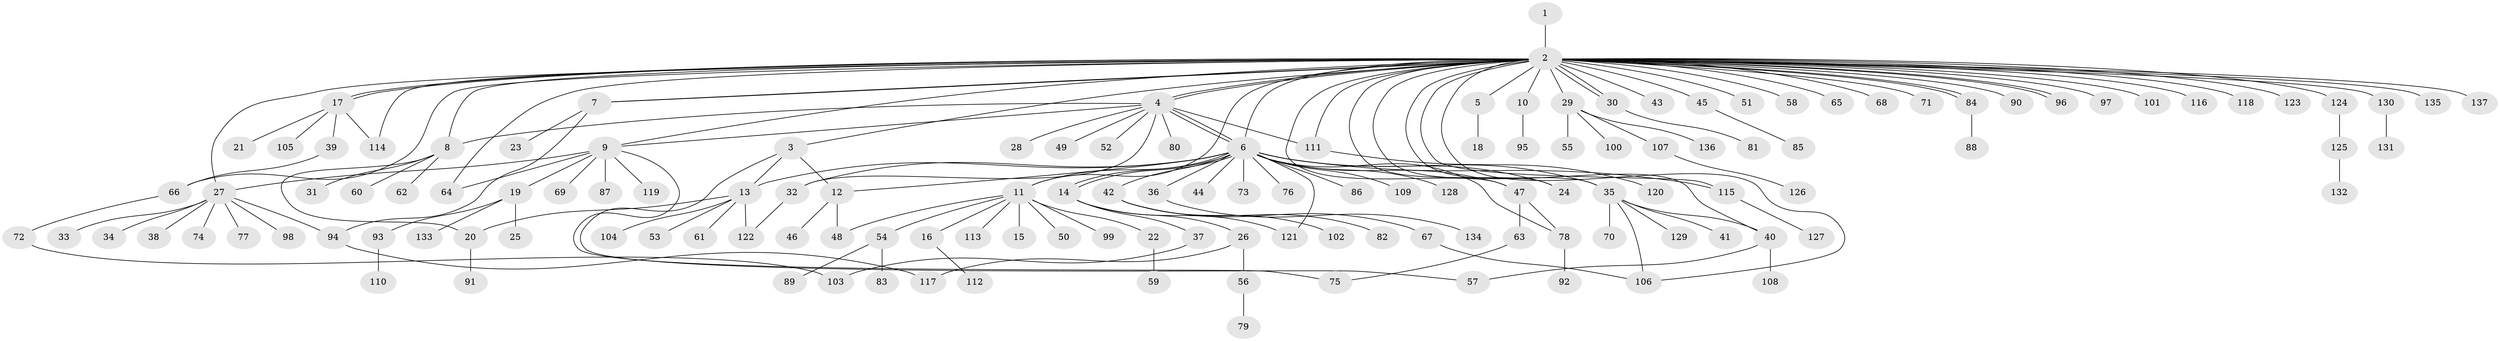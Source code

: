 // coarse degree distribution, {1: 0.7205882352941176, 38: 0.014705882352941176, 7: 0.014705882352941176, 17: 0.014705882352941176, 19: 0.014705882352941176, 2: 0.16176470588235295, 5: 0.014705882352941176, 4: 0.029411764705882353, 3: 0.014705882352941176}
// Generated by graph-tools (version 1.1) at 2025/18/03/04/25 18:18:16]
// undirected, 137 vertices, 173 edges
graph export_dot {
graph [start="1"]
  node [color=gray90,style=filled];
  1;
  2;
  3;
  4;
  5;
  6;
  7;
  8;
  9;
  10;
  11;
  12;
  13;
  14;
  15;
  16;
  17;
  18;
  19;
  20;
  21;
  22;
  23;
  24;
  25;
  26;
  27;
  28;
  29;
  30;
  31;
  32;
  33;
  34;
  35;
  36;
  37;
  38;
  39;
  40;
  41;
  42;
  43;
  44;
  45;
  46;
  47;
  48;
  49;
  50;
  51;
  52;
  53;
  54;
  55;
  56;
  57;
  58;
  59;
  60;
  61;
  62;
  63;
  64;
  65;
  66;
  67;
  68;
  69;
  70;
  71;
  72;
  73;
  74;
  75;
  76;
  77;
  78;
  79;
  80;
  81;
  82;
  83;
  84;
  85;
  86;
  87;
  88;
  89;
  90;
  91;
  92;
  93;
  94;
  95;
  96;
  97;
  98;
  99;
  100;
  101;
  102;
  103;
  104;
  105;
  106;
  107;
  108;
  109;
  110;
  111;
  112;
  113;
  114;
  115;
  116;
  117;
  118;
  119;
  120;
  121;
  122;
  123;
  124;
  125;
  126;
  127;
  128;
  129;
  130;
  131;
  132;
  133;
  134;
  135;
  136;
  137;
  1 -- 2;
  2 -- 3;
  2 -- 4;
  2 -- 4;
  2 -- 5;
  2 -- 6;
  2 -- 7;
  2 -- 7;
  2 -- 8;
  2 -- 9;
  2 -- 10;
  2 -- 11;
  2 -- 17;
  2 -- 17;
  2 -- 24;
  2 -- 27;
  2 -- 29;
  2 -- 30;
  2 -- 30;
  2 -- 35;
  2 -- 40;
  2 -- 43;
  2 -- 45;
  2 -- 47;
  2 -- 51;
  2 -- 58;
  2 -- 64;
  2 -- 65;
  2 -- 66;
  2 -- 68;
  2 -- 71;
  2 -- 84;
  2 -- 84;
  2 -- 90;
  2 -- 96;
  2 -- 96;
  2 -- 97;
  2 -- 101;
  2 -- 106;
  2 -- 111;
  2 -- 114;
  2 -- 115;
  2 -- 116;
  2 -- 118;
  2 -- 123;
  2 -- 124;
  2 -- 130;
  2 -- 135;
  2 -- 137;
  3 -- 12;
  3 -- 13;
  3 -- 57;
  4 -- 6;
  4 -- 6;
  4 -- 8;
  4 -- 9;
  4 -- 28;
  4 -- 32;
  4 -- 49;
  4 -- 52;
  4 -- 80;
  4 -- 111;
  5 -- 18;
  6 -- 11;
  6 -- 12;
  6 -- 13;
  6 -- 14;
  6 -- 14;
  6 -- 24;
  6 -- 32;
  6 -- 35;
  6 -- 36;
  6 -- 42;
  6 -- 44;
  6 -- 47;
  6 -- 73;
  6 -- 76;
  6 -- 78;
  6 -- 86;
  6 -- 109;
  6 -- 115;
  6 -- 121;
  6 -- 128;
  7 -- 23;
  7 -- 94;
  8 -- 20;
  8 -- 31;
  8 -- 60;
  8 -- 62;
  9 -- 19;
  9 -- 27;
  9 -- 64;
  9 -- 69;
  9 -- 75;
  9 -- 87;
  9 -- 119;
  10 -- 95;
  11 -- 15;
  11 -- 16;
  11 -- 22;
  11 -- 48;
  11 -- 50;
  11 -- 54;
  11 -- 99;
  11 -- 113;
  12 -- 46;
  12 -- 48;
  13 -- 20;
  13 -- 53;
  13 -- 61;
  13 -- 104;
  13 -- 122;
  14 -- 26;
  14 -- 37;
  14 -- 121;
  16 -- 112;
  17 -- 21;
  17 -- 39;
  17 -- 105;
  17 -- 114;
  19 -- 25;
  19 -- 93;
  19 -- 133;
  20 -- 91;
  22 -- 59;
  26 -- 56;
  26 -- 117;
  27 -- 33;
  27 -- 34;
  27 -- 38;
  27 -- 74;
  27 -- 77;
  27 -- 94;
  27 -- 98;
  29 -- 55;
  29 -- 100;
  29 -- 107;
  29 -- 136;
  30 -- 81;
  32 -- 122;
  35 -- 40;
  35 -- 41;
  35 -- 70;
  35 -- 106;
  35 -- 129;
  36 -- 134;
  37 -- 103;
  39 -- 66;
  40 -- 57;
  40 -- 108;
  42 -- 67;
  42 -- 82;
  42 -- 102;
  45 -- 85;
  47 -- 63;
  47 -- 78;
  54 -- 83;
  54 -- 89;
  56 -- 79;
  63 -- 75;
  66 -- 72;
  67 -- 106;
  72 -- 103;
  78 -- 92;
  84 -- 88;
  93 -- 110;
  94 -- 117;
  107 -- 126;
  111 -- 120;
  115 -- 127;
  124 -- 125;
  125 -- 132;
  130 -- 131;
}
